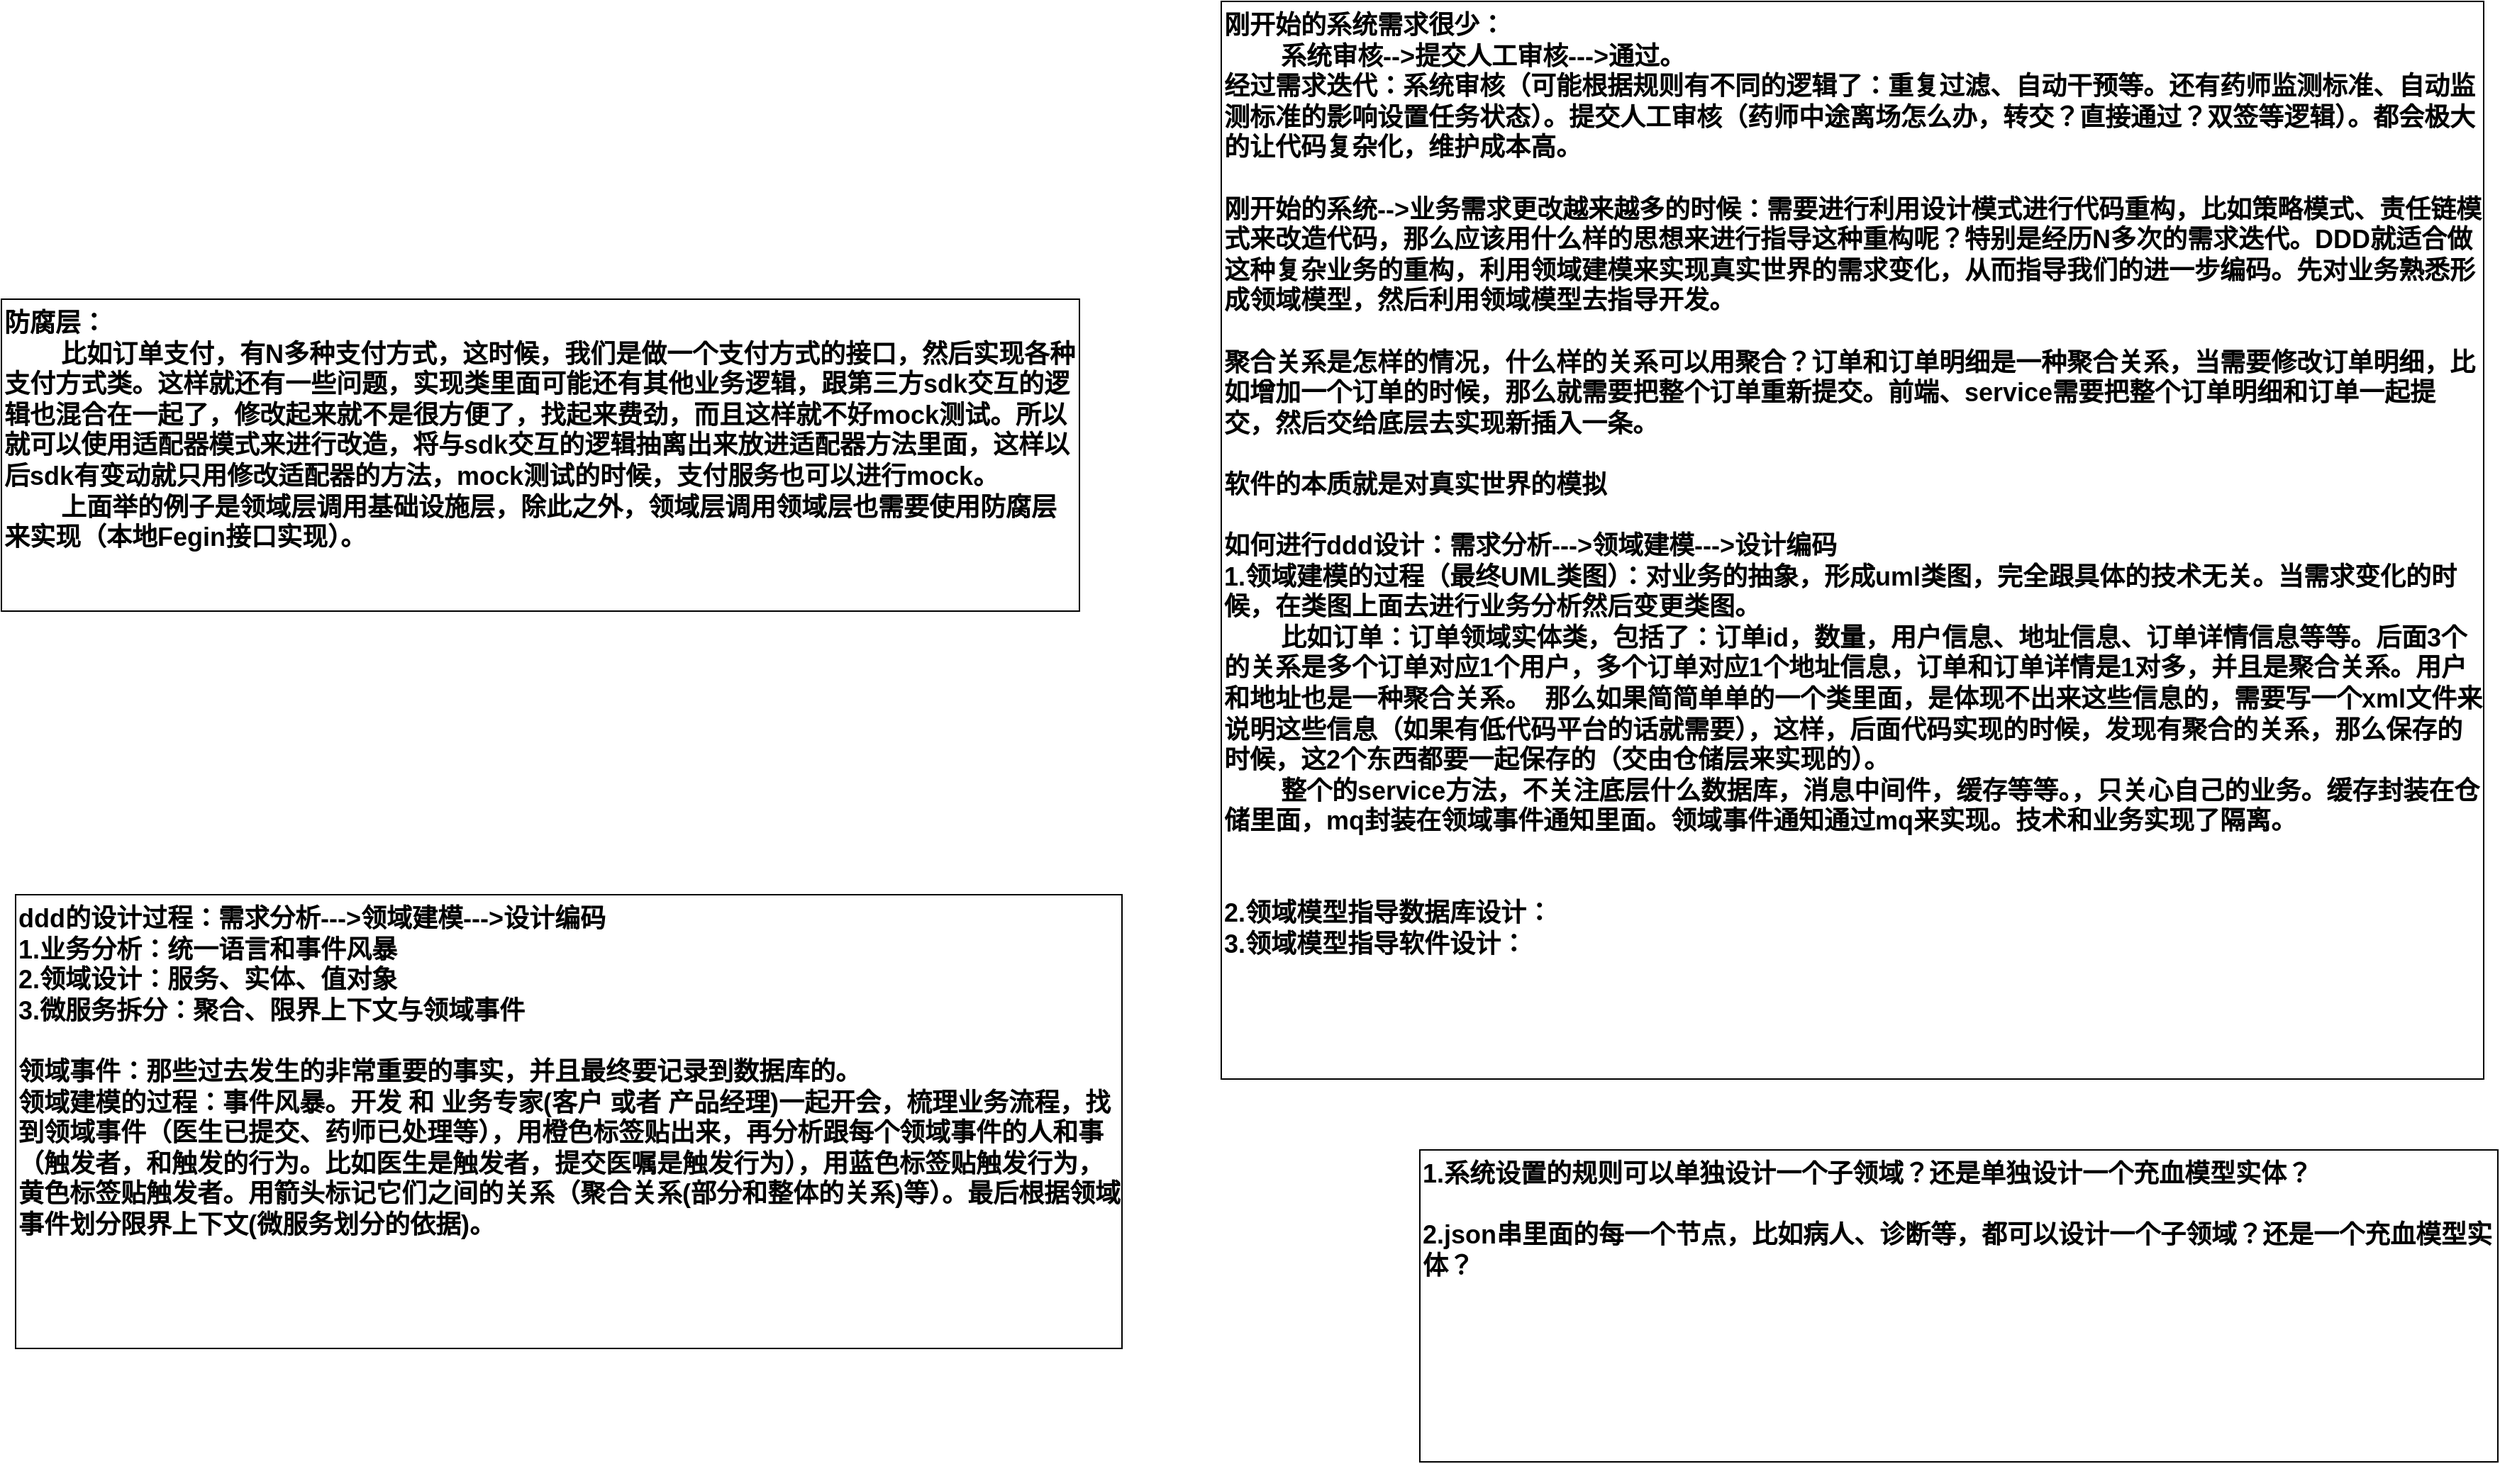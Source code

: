 <mxfile version="27.1.4">
  <diagram name="第 1 页" id="4cmuizqChZSZ_57hS7zJ">
    <mxGraphModel dx="4031" dy="2421" grid="1" gridSize="10" guides="1" tooltips="1" connect="1" arrows="1" fold="1" page="1" pageScale="1" pageWidth="827" pageHeight="1169" math="0" shadow="0">
      <root>
        <mxCell id="0" />
        <mxCell id="1" parent="0" />
        <mxCell id="rPxvf-ZjiWcw2DGCV5X8-1" value="1.系统设置的规则可以单独设计一个子领域？还是单独设计一个充血模型实体？&lt;div&gt;&lt;br&gt;&lt;/div&gt;&lt;div&gt;2.json串里面的每一个节点，比如病人、诊断等，都可以设计一个子领域？还是一个充血模型实体？&lt;/div&gt;" style="rounded=0;whiteSpace=wrap;html=1;fontStyle=1;fontSize=18;verticalAlign=top;align=left;" parent="1" vertex="1">
          <mxGeometry x="30" y="280" width="760" height="220" as="geometry" />
        </mxCell>
        <mxCell id="rPxvf-ZjiWcw2DGCV5X8-2" value="刚开始的系统需求很少：&lt;div&gt;&lt;span style=&quot;white-space: pre;&quot;&gt;&#x9;&lt;/span&gt;系统审核--&amp;gt;提交人工审核---&amp;gt;通过。&lt;br&gt;&lt;/div&gt;&lt;div&gt;经过需求迭代：系统审核（可能根据规则有不同的逻辑了：重复过滤、自动干预等。还有药师监测标准、自动监测标准的影响设置任务状态）。提交人工审核（药师中途离场怎么办，转交？直接通过？双签等逻辑）。都会极大的让代码复杂化，维护成本高。&lt;/div&gt;&lt;div&gt;&lt;br&gt;&lt;/div&gt;&lt;div&gt;刚开始的系统--&amp;gt;业务需求更改越来越多的时候：需要进行利用设计模式进行代码重构，比如策略模式、责任链模式来改造代码，那么应该用什么样的思想来进行指导这种重构呢？特别是经历N多次的需求迭代。DDD就适合做这种复杂业务的重构，利用领域建模来实现真实世界的需求变化，从而指导我们的进一步编码。先对业务熟悉形成领域模型，然后利用领域模型去指导开发。&lt;/div&gt;&lt;div&gt;&lt;br&gt;&lt;/div&gt;&lt;div&gt;聚合关系是怎样的情况，什么样的关系可以用聚合？订单和订单明细是一种聚合关系，当需要修改订单明细，比如增加一个订单的时候，那么就需要把整个订单重新提交。前端、service需要把整个订单明细和订单一起提交，然后交给底层去实现新插入一条。&lt;/div&gt;&lt;div&gt;&lt;br&gt;&lt;/div&gt;&lt;div&gt;软件的本质就是对真实世界的模拟&lt;/div&gt;&lt;div&gt;&lt;br&gt;&lt;/div&gt;&lt;div&gt;如何进行ddd设计：&lt;span style=&quot;background-color: transparent; color: light-dark(rgb(0, 0, 0), rgb(255, 255, 255));&quot;&gt;需求分析---&amp;gt;领域建模---&amp;gt;设计编码&lt;/span&gt;&lt;/div&gt;&lt;div&gt;1.领域建模的过程（最终UML类图）：对业务的抽象，形成uml类图，完全跟具体的技术无关。当需求变化的时候，在类图上面去进行业务分析然后变更类图。&lt;/div&gt;&lt;div&gt;&lt;span style=&quot;white-space: pre;&quot;&gt;&#x9;&lt;/span&gt;比如订单：订单领域实体类，包括了：订单id，数量，用户信息、地址信息、订单详情信息等等。后面3个的关系是多个订单对应1个用户，多个订单对应1个地址信息，订单和订单详情是1对多，并且是聚合关系。用户和地址也是一种聚合关系。&amp;nbsp; 那么如果简简单单的一个类里面，是体现不出来这些信息的，需要写一个xml文件来说明这些信息（如果有低代码平台的话就需要），这样，后面代码实现的时候，发现有聚合的关系，那么保存的时候，这2个东西都要一起保存的（交由仓储层来实现的）。&lt;br&gt;&lt;/div&gt;&lt;div&gt;&lt;span style=&quot;white-space: pre;&quot;&gt;&#x9;&lt;/span&gt;整个的service方法，不关注底层什么数据库，消息中间件，缓存等等。，只关心自己的业务。缓存封装在仓储里面，mq封装在领域事件通知里面。领域事件通知通过mq来实现。技术和业务实现了隔离。&lt;br&gt;&lt;/div&gt;&lt;div&gt;&lt;br&gt;&lt;/div&gt;&lt;div&gt;&lt;br&gt;&lt;/div&gt;&lt;div&gt;2.领域模型指导数据库设计：&lt;/div&gt;&lt;div&gt;3.领域模型指导软件设计：&lt;/div&gt;" style="rounded=0;whiteSpace=wrap;html=1;fontStyle=1;fontSize=18;verticalAlign=top;align=left;" parent="1" vertex="1">
          <mxGeometry x="-110" y="-530" width="890" height="760" as="geometry" />
        </mxCell>
        <mxCell id="UmYx8IvlajbbxUEQeoFi-1" value="ddd的设计过程：需求分析---&amp;gt;领域建模---&amp;gt;设计编码&lt;div&gt;1.业务分析：统一语言和事件风暴&lt;/div&gt;&lt;div&gt;2.领域设计：服务、实体、值对象&lt;/div&gt;&lt;div&gt;3.微服务拆分：聚合、限界上下文与领域事件&lt;/div&gt;&lt;div&gt;&lt;br&gt;&lt;/div&gt;&lt;div&gt;领域事件：那些过去发生的非常重要的事实，并且最终要记录到数据库的。&lt;/div&gt;&lt;div&gt;领域建模的过程：事件风暴。开发 和 业务专家(客户 或者 产品经理)一起开会，梳理业务流程，找到领域事件（医生已提交、药师已处理等），用橙色标签贴出来，再分析跟每个领域事件的人和事（触发者，和触发的行为。比如医生是触发者，提交医嘱是触发行为），用蓝色标签贴触发行为，黄色标签贴触发者。用箭头标记它们之间的关系（聚合关系(部分和整体的关系)等）。最后根据领域事件划分限界上下文(微服务划分的依据)。&lt;/div&gt;" style="rounded=0;whiteSpace=wrap;html=1;fontStyle=1;fontSize=18;verticalAlign=top;align=left;" parent="1" vertex="1">
          <mxGeometry x="-960" y="100" width="780" height="320" as="geometry" />
        </mxCell>
        <mxCell id="UmYx8IvlajbbxUEQeoFi-2" value="防腐层：&lt;div&gt;&lt;span style=&quot;white-space: pre;&quot;&gt;&#x9;&lt;/span&gt;比如订单支付，有N多种支付方式，这时候，我们是做一个支付方式的接口，然后实现各种支付方式类。这样就还有一些问题，实现类里面可能还有其他业务逻辑，跟第三方sdk交互的逻辑也混合在一起了，修改起来就不是很方便了，找起来费劲，而且这样就不好mock测试。所以就可以使用适配器模式来进行改造，将与sdk交互的逻辑抽离出来放进适配器方法里面，这样以后sdk有变动就只用修改适配器的方法，mock测试的时候，支付服务也可以进行mock。&lt;br&gt;&lt;/div&gt;&lt;div&gt;&lt;span style=&quot;white-space: pre;&quot;&gt;&#x9;&lt;/span&gt;上面举的例子是领域层调用基础设施层，除此之外，领域层调用领域层也需要使用防腐层来实现（本地Fegin接口实现）。&lt;br&gt;&lt;/div&gt;" style="rounded=0;whiteSpace=wrap;html=1;fontStyle=1;fontSize=18;verticalAlign=top;align=left;" parent="1" vertex="1">
          <mxGeometry x="-970" y="-320" width="760" height="220" as="geometry" />
        </mxCell>
      </root>
    </mxGraphModel>
  </diagram>
</mxfile>
